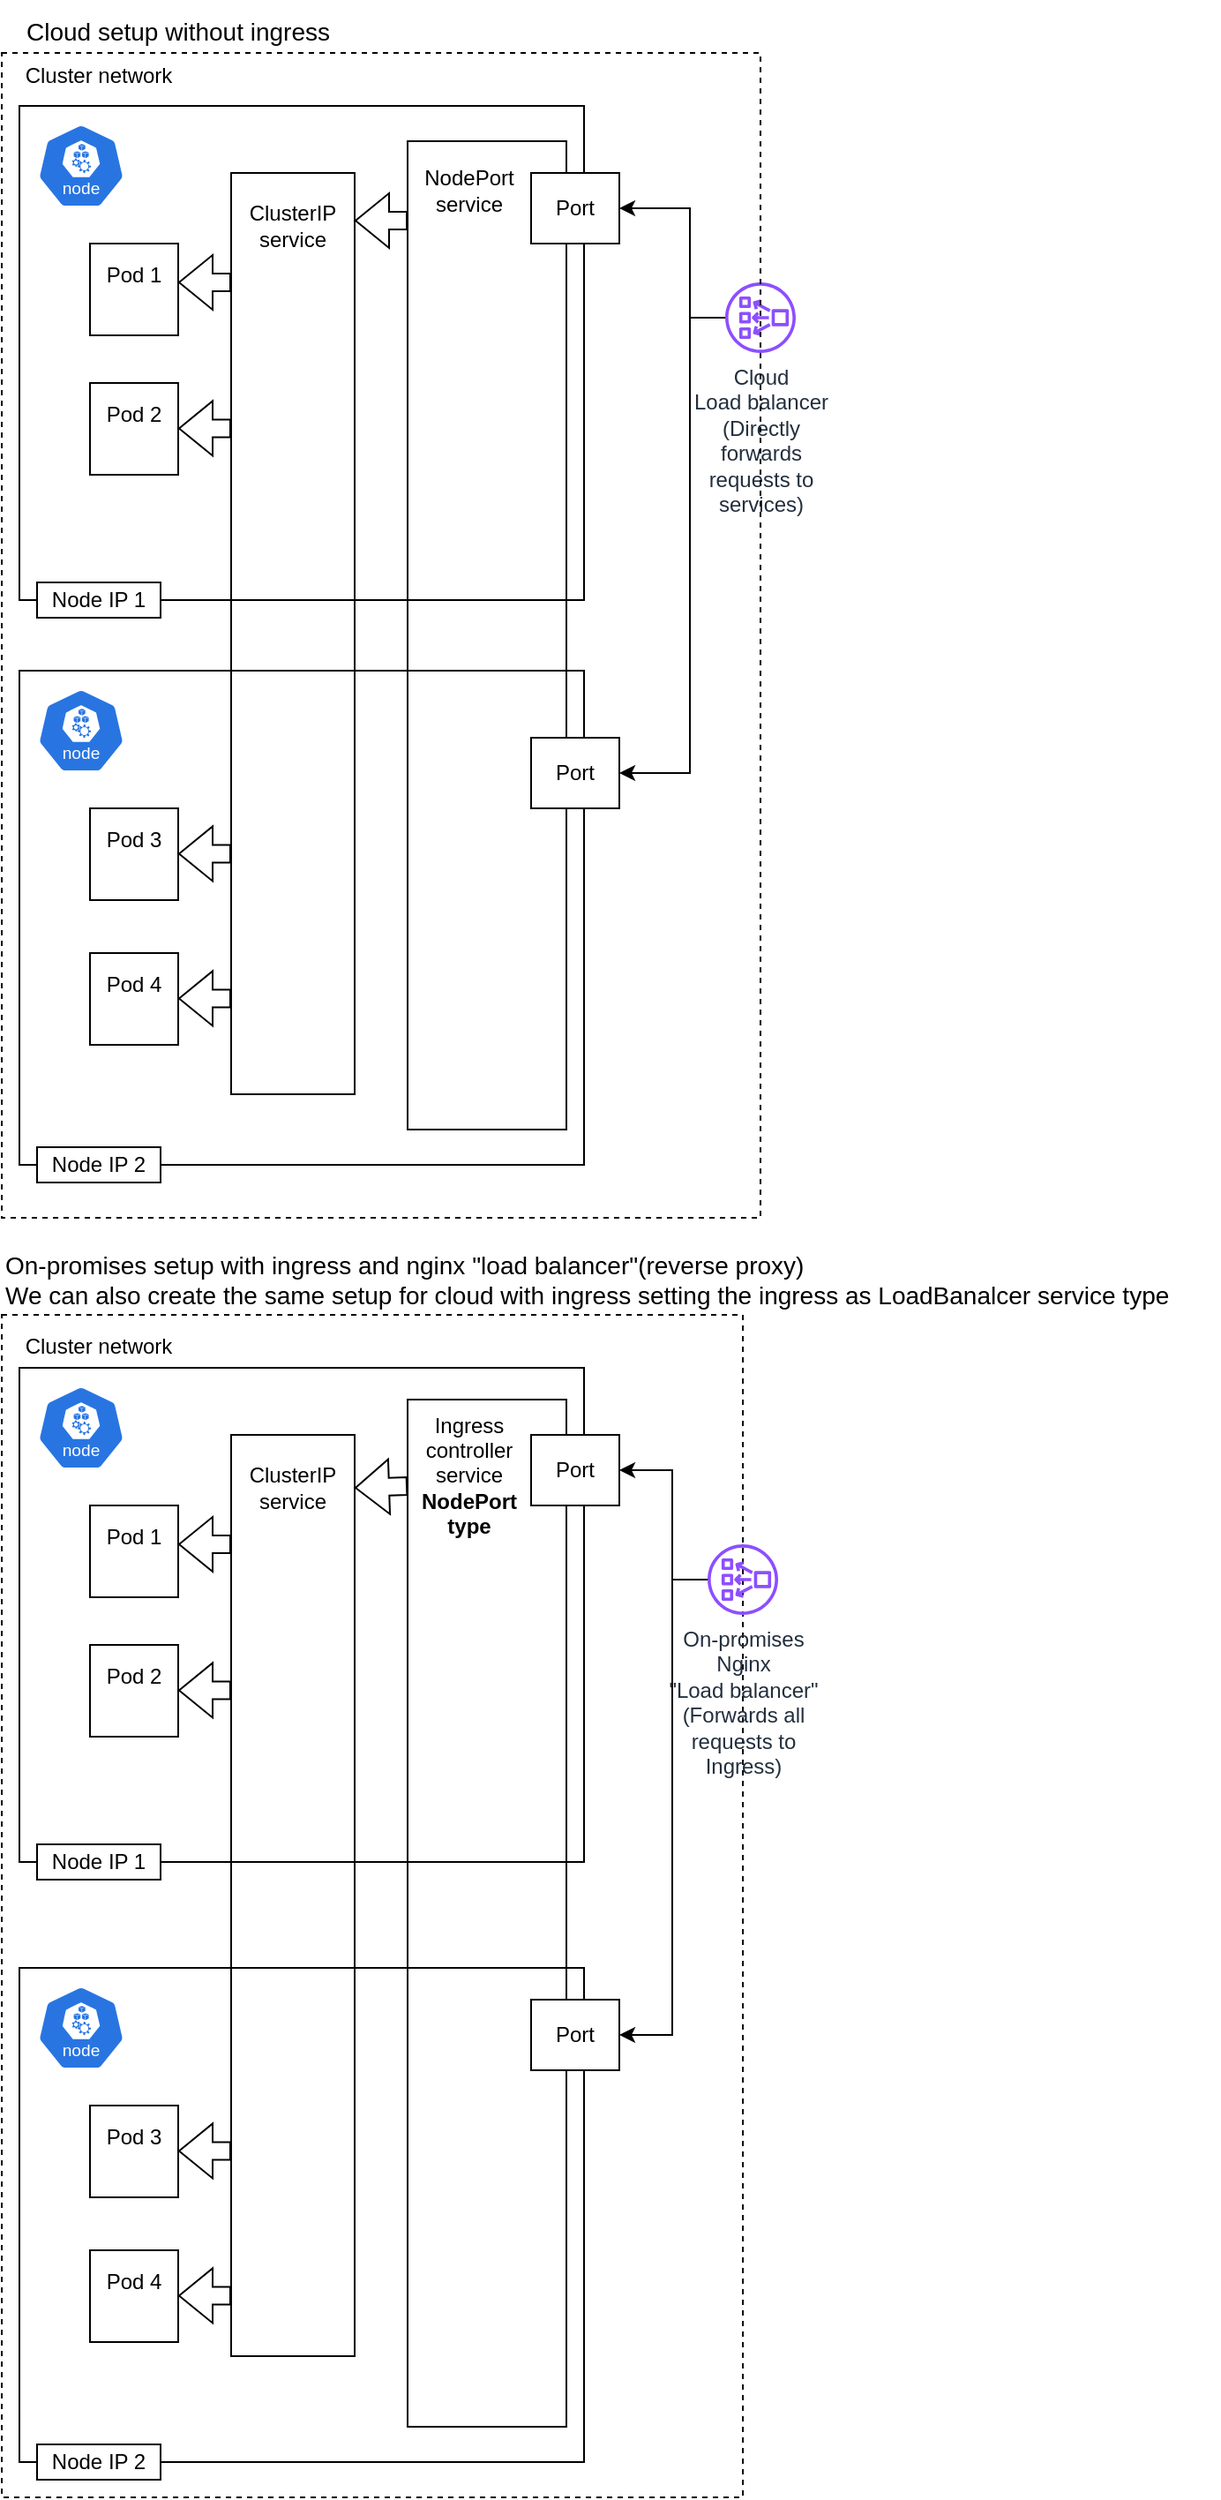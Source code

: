 <mxfile version="26.1.0">
  <diagram name="Page-1" id="obUD0QUwDavt2wR1d18u">
    <mxGraphModel dx="993" dy="568" grid="1" gridSize="10" guides="1" tooltips="1" connect="1" arrows="1" fold="1" page="1" pageScale="1" pageWidth="850" pageHeight="1100" background="#ffffff" math="0" shadow="0">
      <root>
        <mxCell id="0" />
        <mxCell id="1" parent="0" />
        <mxCell id="EK_e3b0PWEFBUhRshY1c-77" value="" style="rounded=0;whiteSpace=wrap;html=1;fillColor=none;dashed=1;" vertex="1" parent="1">
          <mxGeometry x="30" y="755" width="420" height="670" as="geometry" />
        </mxCell>
        <mxCell id="EK_e3b0PWEFBUhRshY1c-5" value="" style="rounded=0;whiteSpace=wrap;html=1;fillColor=default;" vertex="1" parent="1">
          <mxGeometry x="40" y="70" width="320" height="280" as="geometry" />
        </mxCell>
        <mxCell id="EK_e3b0PWEFBUhRshY1c-2" value="" style="aspect=fixed;sketch=0;html=1;dashed=0;whitespace=wrap;verticalLabelPosition=bottom;verticalAlign=top;fillColor=#2875E2;strokeColor=#ffffff;points=[[0.005,0.63,0],[0.1,0.2,0],[0.9,0.2,0],[0.5,0,0],[0.995,0.63,0],[0.72,0.99,0],[0.5,1,0],[0.28,0.99,0]];shape=mxgraph.kubernetes.icon2;kubernetesLabel=1;prIcon=node" vertex="1" parent="1">
          <mxGeometry x="50" y="80" width="50" height="48" as="geometry" />
        </mxCell>
        <mxCell id="EK_e3b0PWEFBUhRshY1c-6" value="" style="rounded=0;whiteSpace=wrap;html=1;fillColor=default;" vertex="1" parent="1">
          <mxGeometry x="40" y="390" width="320" height="280" as="geometry" />
        </mxCell>
        <mxCell id="EK_e3b0PWEFBUhRshY1c-20" style="edgeStyle=orthogonalEdgeStyle;rounded=0;orthogonalLoop=1;jettySize=auto;html=1;entryX=1;entryY=0.5;entryDx=0;entryDy=0;" edge="1" parent="1" source="EK_e3b0PWEFBUhRshY1c-8" target="EK_e3b0PWEFBUhRshY1c-10">
          <mxGeometry relative="1" as="geometry">
            <Array as="points">
              <mxPoint x="420" y="190" />
              <mxPoint x="420" y="128" />
            </Array>
          </mxGeometry>
        </mxCell>
        <mxCell id="EK_e3b0PWEFBUhRshY1c-21" style="edgeStyle=orthogonalEdgeStyle;rounded=0;orthogonalLoop=1;jettySize=auto;html=1;entryX=1;entryY=0.5;entryDx=0;entryDy=0;" edge="1" parent="1" source="EK_e3b0PWEFBUhRshY1c-8" target="EK_e3b0PWEFBUhRshY1c-15">
          <mxGeometry relative="1" as="geometry">
            <Array as="points">
              <mxPoint x="420" y="190" />
              <mxPoint x="420" y="448" />
            </Array>
          </mxGeometry>
        </mxCell>
        <mxCell id="EK_e3b0PWEFBUhRshY1c-8" value="Cloud&lt;br&gt;Load balancer&lt;br&gt;(Directly&lt;br&gt;forwards&lt;br&gt;requests to&lt;br&gt;services)" style="sketch=0;outlineConnect=0;fontColor=#232F3E;gradientColor=none;fillColor=#8C4FFF;strokeColor=none;dashed=0;verticalLabelPosition=bottom;verticalAlign=top;align=center;html=1;fontSize=12;fontStyle=0;aspect=fixed;pointerEvents=1;shape=mxgraph.aws4.network_load_balancer;direction=west;" vertex="1" parent="1">
          <mxGeometry x="440" y="170" width="40" height="40" as="geometry" />
        </mxCell>
        <mxCell id="EK_e3b0PWEFBUhRshY1c-9" value="" style="rounded=0;whiteSpace=wrap;html=1;fillColor=none;" vertex="1" parent="1">
          <mxGeometry x="160" y="108" width="70" height="522" as="geometry" />
        </mxCell>
        <mxCell id="EK_e3b0PWEFBUhRshY1c-11" value="Node IP 1" style="rounded=0;whiteSpace=wrap;html=1;fillColor=default;" vertex="1" parent="1">
          <mxGeometry x="50" y="340" width="70" height="20" as="geometry" />
        </mxCell>
        <mxCell id="EK_e3b0PWEFBUhRshY1c-13" value="" style="rounded=0;whiteSpace=wrap;html=1;fillColor=none;" vertex="1" parent="1">
          <mxGeometry x="260" y="90" width="90" height="560" as="geometry" />
        </mxCell>
        <mxCell id="EK_e3b0PWEFBUhRshY1c-10" value="Port" style="rounded=0;whiteSpace=wrap;html=1;fillColor=default;" vertex="1" parent="1">
          <mxGeometry x="330" y="108" width="50" height="40" as="geometry" />
        </mxCell>
        <mxCell id="EK_e3b0PWEFBUhRshY1c-12" value="NodePort&lt;br&gt;service" style="text;html=1;align=center;verticalAlign=middle;whiteSpace=wrap;rounded=0;" vertex="1" parent="1">
          <mxGeometry x="260" y="100" width="70" height="35" as="geometry" />
        </mxCell>
        <mxCell id="EK_e3b0PWEFBUhRshY1c-15" value="Port" style="rounded=0;whiteSpace=wrap;html=1;fillColor=default;" vertex="1" parent="1">
          <mxGeometry x="330" y="428" width="50" height="40" as="geometry" />
        </mxCell>
        <mxCell id="EK_e3b0PWEFBUhRshY1c-16" value="Node IP 2" style="rounded=0;whiteSpace=wrap;html=1;fillColor=default;" vertex="1" parent="1">
          <mxGeometry x="50" y="660" width="70" height="20" as="geometry" />
        </mxCell>
        <mxCell id="EK_e3b0PWEFBUhRshY1c-18" value="ClusterIP&lt;br&gt;service" style="text;html=1;align=center;verticalAlign=middle;whiteSpace=wrap;rounded=0;" vertex="1" parent="1">
          <mxGeometry x="160" y="120" width="70" height="35" as="geometry" />
        </mxCell>
        <mxCell id="EK_e3b0PWEFBUhRshY1c-19" value="" style="aspect=fixed;sketch=0;html=1;dashed=0;whitespace=wrap;verticalLabelPosition=bottom;verticalAlign=top;fillColor=#2875E2;strokeColor=#ffffff;points=[[0.005,0.63,0],[0.1,0.2,0],[0.9,0.2,0],[0.5,0,0],[0.995,0.63,0],[0.72,0.99,0],[0.5,1,0],[0.28,0.99,0]];shape=mxgraph.kubernetes.icon2;kubernetesLabel=1;prIcon=node" vertex="1" parent="1">
          <mxGeometry x="50" y="400" width="50" height="48" as="geometry" />
        </mxCell>
        <mxCell id="EK_e3b0PWEFBUhRshY1c-22" value="" style="rounded=0;whiteSpace=wrap;html=1;fillColor=none;" vertex="1" parent="1">
          <mxGeometry x="80" y="148" width="50" height="52" as="geometry" />
        </mxCell>
        <mxCell id="EK_e3b0PWEFBUhRshY1c-23" value="Pod 1" style="text;html=1;align=center;verticalAlign=middle;whiteSpace=wrap;rounded=0;" vertex="1" parent="1">
          <mxGeometry x="70" y="148" width="70" height="35" as="geometry" />
        </mxCell>
        <mxCell id="EK_e3b0PWEFBUhRshY1c-24" value="" style="rounded=0;whiteSpace=wrap;html=1;fillColor=none;" vertex="1" parent="1">
          <mxGeometry x="80" y="227" width="50" height="52" as="geometry" />
        </mxCell>
        <mxCell id="EK_e3b0PWEFBUhRshY1c-25" value="Pod 2" style="text;html=1;align=center;verticalAlign=middle;whiteSpace=wrap;rounded=0;" vertex="1" parent="1">
          <mxGeometry x="70" y="227" width="70" height="35" as="geometry" />
        </mxCell>
        <mxCell id="EK_e3b0PWEFBUhRshY1c-26" value="" style="rounded=0;whiteSpace=wrap;html=1;fillColor=none;" vertex="1" parent="1">
          <mxGeometry x="80" y="468" width="50" height="52" as="geometry" />
        </mxCell>
        <mxCell id="EK_e3b0PWEFBUhRshY1c-27" value="Pod 3" style="text;html=1;align=center;verticalAlign=middle;whiteSpace=wrap;rounded=0;" vertex="1" parent="1">
          <mxGeometry x="70" y="468" width="70" height="35" as="geometry" />
        </mxCell>
        <mxCell id="EK_e3b0PWEFBUhRshY1c-28" value="" style="rounded=0;whiteSpace=wrap;html=1;fillColor=none;" vertex="1" parent="1">
          <mxGeometry x="80" y="550" width="50" height="52" as="geometry" />
        </mxCell>
        <mxCell id="EK_e3b0PWEFBUhRshY1c-29" value="Pod 4" style="text;html=1;align=center;verticalAlign=middle;whiteSpace=wrap;rounded=0;" vertex="1" parent="1">
          <mxGeometry x="70" y="550" width="70" height="35" as="geometry" />
        </mxCell>
        <mxCell id="EK_e3b0PWEFBUhRshY1c-30" value="" style="shape=flexArrow;endArrow=classic;html=1;rounded=0;" edge="1" parent="1">
          <mxGeometry width="50" height="50" relative="1" as="geometry">
            <mxPoint x="260" y="135" as="sourcePoint" />
            <mxPoint x="230" y="135" as="targetPoint" />
          </mxGeometry>
        </mxCell>
        <mxCell id="EK_e3b0PWEFBUhRshY1c-31" value="" style="shape=flexArrow;endArrow=classic;html=1;rounded=0;" edge="1" parent="1">
          <mxGeometry width="50" height="50" relative="1" as="geometry">
            <mxPoint x="160" y="170" as="sourcePoint" />
            <mxPoint x="130" y="170" as="targetPoint" />
          </mxGeometry>
        </mxCell>
        <mxCell id="EK_e3b0PWEFBUhRshY1c-32" value="" style="shape=flexArrow;endArrow=classic;html=1;rounded=0;" edge="1" parent="1">
          <mxGeometry width="50" height="50" relative="1" as="geometry">
            <mxPoint x="160" y="252.71" as="sourcePoint" />
            <mxPoint x="130" y="252.71" as="targetPoint" />
          </mxGeometry>
        </mxCell>
        <mxCell id="EK_e3b0PWEFBUhRshY1c-33" value="" style="shape=flexArrow;endArrow=classic;html=1;rounded=0;" edge="1" parent="1">
          <mxGeometry width="50" height="50" relative="1" as="geometry">
            <mxPoint x="160" y="493.71" as="sourcePoint" />
            <mxPoint x="130" y="493.71" as="targetPoint" />
          </mxGeometry>
        </mxCell>
        <mxCell id="EK_e3b0PWEFBUhRshY1c-34" value="" style="shape=flexArrow;endArrow=classic;html=1;rounded=0;" edge="1" parent="1">
          <mxGeometry width="50" height="50" relative="1" as="geometry">
            <mxPoint x="160" y="575.71" as="sourcePoint" />
            <mxPoint x="130" y="575.71" as="targetPoint" />
          </mxGeometry>
        </mxCell>
        <mxCell id="EK_e3b0PWEFBUhRshY1c-36" value="" style="rounded=0;whiteSpace=wrap;html=1;fillColor=default;" vertex="1" parent="1">
          <mxGeometry x="40" y="785" width="320" height="280" as="geometry" />
        </mxCell>
        <mxCell id="EK_e3b0PWEFBUhRshY1c-37" value="" style="aspect=fixed;sketch=0;html=1;dashed=0;whitespace=wrap;verticalLabelPosition=bottom;verticalAlign=top;fillColor=#2875E2;strokeColor=#ffffff;points=[[0.005,0.63,0],[0.1,0.2,0],[0.9,0.2,0],[0.5,0,0],[0.995,0.63,0],[0.72,0.99,0],[0.5,1,0],[0.28,0.99,0]];shape=mxgraph.kubernetes.icon2;kubernetesLabel=1;prIcon=node" vertex="1" parent="1">
          <mxGeometry x="50" y="795" width="50" height="48" as="geometry" />
        </mxCell>
        <mxCell id="EK_e3b0PWEFBUhRshY1c-38" value="" style="rounded=0;whiteSpace=wrap;html=1;fillColor=default;" vertex="1" parent="1">
          <mxGeometry x="40" y="1125" width="320" height="280" as="geometry" />
        </mxCell>
        <mxCell id="EK_e3b0PWEFBUhRshY1c-42" value="" style="rounded=0;whiteSpace=wrap;html=1;fillColor=none;" vertex="1" parent="1">
          <mxGeometry x="160" y="823" width="70" height="522" as="geometry" />
        </mxCell>
        <mxCell id="EK_e3b0PWEFBUhRshY1c-43" value="Node IP 1" style="rounded=0;whiteSpace=wrap;html=1;fillColor=default;" vertex="1" parent="1">
          <mxGeometry x="50" y="1055" width="70" height="20" as="geometry" />
        </mxCell>
        <mxCell id="EK_e3b0PWEFBUhRshY1c-48" value="Node IP 2" style="rounded=0;whiteSpace=wrap;html=1;fillColor=default;" vertex="1" parent="1">
          <mxGeometry x="50" y="1395" width="70" height="20" as="geometry" />
        </mxCell>
        <mxCell id="EK_e3b0PWEFBUhRshY1c-49" value="ClusterIP&lt;br&gt;service" style="text;html=1;align=center;verticalAlign=middle;whiteSpace=wrap;rounded=0;" vertex="1" parent="1">
          <mxGeometry x="160" y="835" width="70" height="35" as="geometry" />
        </mxCell>
        <mxCell id="EK_e3b0PWEFBUhRshY1c-50" value="" style="aspect=fixed;sketch=0;html=1;dashed=0;whitespace=wrap;verticalLabelPosition=bottom;verticalAlign=top;fillColor=#2875E2;strokeColor=#ffffff;points=[[0.005,0.63,0],[0.1,0.2,0],[0.9,0.2,0],[0.5,0,0],[0.995,0.63,0],[0.72,0.99,0],[0.5,1,0],[0.28,0.99,0]];shape=mxgraph.kubernetes.icon2;kubernetesLabel=1;prIcon=node" vertex="1" parent="1">
          <mxGeometry x="50" y="1135" width="50" height="48" as="geometry" />
        </mxCell>
        <mxCell id="EK_e3b0PWEFBUhRshY1c-51" value="" style="rounded=0;whiteSpace=wrap;html=1;fillColor=none;" vertex="1" parent="1">
          <mxGeometry x="80" y="863" width="50" height="52" as="geometry" />
        </mxCell>
        <mxCell id="EK_e3b0PWEFBUhRshY1c-52" value="Pod 1" style="text;html=1;align=center;verticalAlign=middle;whiteSpace=wrap;rounded=0;" vertex="1" parent="1">
          <mxGeometry x="70" y="863" width="70" height="35" as="geometry" />
        </mxCell>
        <mxCell id="EK_e3b0PWEFBUhRshY1c-53" value="" style="rounded=0;whiteSpace=wrap;html=1;fillColor=none;" vertex="1" parent="1">
          <mxGeometry x="80" y="942" width="50" height="52" as="geometry" />
        </mxCell>
        <mxCell id="EK_e3b0PWEFBUhRshY1c-54" value="Pod 2" style="text;html=1;align=center;verticalAlign=middle;whiteSpace=wrap;rounded=0;" vertex="1" parent="1">
          <mxGeometry x="70" y="942" width="70" height="35" as="geometry" />
        </mxCell>
        <mxCell id="EK_e3b0PWEFBUhRshY1c-55" value="" style="rounded=0;whiteSpace=wrap;html=1;fillColor=none;" vertex="1" parent="1">
          <mxGeometry x="80" y="1203" width="50" height="52" as="geometry" />
        </mxCell>
        <mxCell id="EK_e3b0PWEFBUhRshY1c-56" value="Pod 3" style="text;html=1;align=center;verticalAlign=middle;whiteSpace=wrap;rounded=0;" vertex="1" parent="1">
          <mxGeometry x="70" y="1203" width="70" height="35" as="geometry" />
        </mxCell>
        <mxCell id="EK_e3b0PWEFBUhRshY1c-57" value="" style="rounded=0;whiteSpace=wrap;html=1;fillColor=none;" vertex="1" parent="1">
          <mxGeometry x="80" y="1285" width="50" height="52" as="geometry" />
        </mxCell>
        <mxCell id="EK_e3b0PWEFBUhRshY1c-58" value="Pod 4" style="text;html=1;align=center;verticalAlign=middle;whiteSpace=wrap;rounded=0;" vertex="1" parent="1">
          <mxGeometry x="70" y="1285" width="70" height="35" as="geometry" />
        </mxCell>
        <mxCell id="EK_e3b0PWEFBUhRshY1c-60" value="" style="shape=flexArrow;endArrow=classic;html=1;rounded=0;" edge="1" parent="1">
          <mxGeometry width="50" height="50" relative="1" as="geometry">
            <mxPoint x="160" y="885" as="sourcePoint" />
            <mxPoint x="130" y="885" as="targetPoint" />
          </mxGeometry>
        </mxCell>
        <mxCell id="EK_e3b0PWEFBUhRshY1c-61" value="" style="shape=flexArrow;endArrow=classic;html=1;rounded=0;" edge="1" parent="1">
          <mxGeometry width="50" height="50" relative="1" as="geometry">
            <mxPoint x="160" y="967.71" as="sourcePoint" />
            <mxPoint x="130" y="967.71" as="targetPoint" />
          </mxGeometry>
        </mxCell>
        <mxCell id="EK_e3b0PWEFBUhRshY1c-62" value="" style="shape=flexArrow;endArrow=classic;html=1;rounded=0;" edge="1" parent="1">
          <mxGeometry width="50" height="50" relative="1" as="geometry">
            <mxPoint x="160" y="1228.71" as="sourcePoint" />
            <mxPoint x="130" y="1228.71" as="targetPoint" />
          </mxGeometry>
        </mxCell>
        <mxCell id="EK_e3b0PWEFBUhRshY1c-63" value="" style="shape=flexArrow;endArrow=classic;html=1;rounded=0;" edge="1" parent="1">
          <mxGeometry width="50" height="50" relative="1" as="geometry">
            <mxPoint x="160" y="1310.71" as="sourcePoint" />
            <mxPoint x="130" y="1310.71" as="targetPoint" />
          </mxGeometry>
        </mxCell>
        <mxCell id="EK_e3b0PWEFBUhRshY1c-64" value="" style="rounded=0;whiteSpace=wrap;html=1;fillColor=none;" vertex="1" parent="1">
          <mxGeometry x="260" y="803" width="90" height="582" as="geometry" />
        </mxCell>
        <mxCell id="EK_e3b0PWEFBUhRshY1c-68" value="" style="shape=flexArrow;endArrow=classic;html=1;rounded=0;exitX=0;exitY=0.5;exitDx=0;exitDy=0;" edge="1" parent="1">
          <mxGeometry width="50" height="50" relative="1" as="geometry">
            <mxPoint x="260.0" y="852" as="sourcePoint" />
            <mxPoint x="230" y="853" as="targetPoint" />
          </mxGeometry>
        </mxCell>
        <mxCell id="EK_e3b0PWEFBUhRshY1c-72" style="edgeStyle=orthogonalEdgeStyle;rounded=0;orthogonalLoop=1;jettySize=auto;html=1;entryX=1;entryY=0.5;entryDx=0;entryDy=0;" edge="1" parent="1" source="EK_e3b0PWEFBUhRshY1c-69" target="EK_e3b0PWEFBUhRshY1c-70">
          <mxGeometry relative="1" as="geometry">
            <Array as="points">
              <mxPoint x="410" y="905" />
              <mxPoint x="410" y="843" />
            </Array>
          </mxGeometry>
        </mxCell>
        <mxCell id="EK_e3b0PWEFBUhRshY1c-73" style="edgeStyle=orthogonalEdgeStyle;rounded=0;orthogonalLoop=1;jettySize=auto;html=1;entryX=1;entryY=0.5;entryDx=0;entryDy=0;" edge="1" parent="1" source="EK_e3b0PWEFBUhRshY1c-69" target="EK_e3b0PWEFBUhRshY1c-71">
          <mxGeometry relative="1" as="geometry">
            <mxPoint x="450" y="1163" as="targetPoint" />
            <Array as="points">
              <mxPoint x="410" y="905" />
              <mxPoint x="410" y="1163" />
            </Array>
          </mxGeometry>
        </mxCell>
        <mxCell id="EK_e3b0PWEFBUhRshY1c-70" value="Port" style="rounded=0;whiteSpace=wrap;html=1;fillColor=default;" vertex="1" parent="1">
          <mxGeometry x="330" y="823" width="50" height="40" as="geometry" />
        </mxCell>
        <mxCell id="EK_e3b0PWEFBUhRshY1c-71" value="Port" style="rounded=0;whiteSpace=wrap;html=1;fillColor=default;" vertex="1" parent="1">
          <mxGeometry x="330" y="1143" width="50" height="40" as="geometry" />
        </mxCell>
        <mxCell id="EK_e3b0PWEFBUhRshY1c-74" value="Ingress&lt;br&gt;controller&lt;br&gt;service&lt;br&gt;&lt;strong data-end=&quot;1650&quot; data-start=&quot;1638&quot;&gt;NodePort type&lt;/strong&gt;" style="text;html=1;align=center;verticalAlign=middle;whiteSpace=wrap;rounded=0;" vertex="1" parent="1">
          <mxGeometry x="260" y="807" width="70" height="78" as="geometry" />
        </mxCell>
        <mxCell id="EK_e3b0PWEFBUhRshY1c-75" value="&lt;font style=&quot;font-size: 14px;&quot;&gt;On-promises setup with ingress and nginx &quot;load balancer&quot;(reverse proxy)&lt;br&gt;We can also create the same setup for cloud with ingress setting the ingress as LoadBanalcer service type&lt;/font&gt;" style="text;html=1;align=left;verticalAlign=middle;whiteSpace=wrap;rounded=0;" vertex="1" parent="1">
          <mxGeometry x="30" y="710" width="690" height="50" as="geometry" />
        </mxCell>
        <mxCell id="EK_e3b0PWEFBUhRshY1c-76" value="&lt;font style=&quot;font-size: 14px;&quot;&gt;Cloud setup without ingress&lt;/font&gt;" style="text;html=1;align=center;verticalAlign=middle;whiteSpace=wrap;rounded=0;" vertex="1" parent="1">
          <mxGeometry x="40" y="10" width="180" height="35" as="geometry" />
        </mxCell>
        <mxCell id="EK_e3b0PWEFBUhRshY1c-78" value="Cluster network" style="text;html=1;align=center;verticalAlign=middle;whiteSpace=wrap;rounded=0;" vertex="1" parent="1">
          <mxGeometry x="35" y="760" width="100" height="25" as="geometry" />
        </mxCell>
        <mxCell id="EK_e3b0PWEFBUhRshY1c-69" value="On-promises&lt;br&gt;Nginx&lt;br&gt;&quot;Load balancer&quot;&lt;div&gt;&lt;div&gt;(Forwards all&lt;br&gt;requests to&lt;br&gt;Ingress)&lt;/div&gt;&lt;/div&gt;" style="sketch=0;outlineConnect=0;fontColor=#232F3E;gradientColor=none;fillColor=#8C4FFF;strokeColor=none;dashed=0;verticalLabelPosition=bottom;verticalAlign=top;align=center;html=1;fontSize=12;fontStyle=0;aspect=fixed;pointerEvents=1;shape=mxgraph.aws4.network_load_balancer;direction=west;" vertex="1" parent="1">
          <mxGeometry x="430" y="885" width="40" height="40" as="geometry" />
        </mxCell>
        <mxCell id="EK_e3b0PWEFBUhRshY1c-110" value="" style="rounded=0;whiteSpace=wrap;html=1;fillColor=none;dashed=1;" vertex="1" parent="1">
          <mxGeometry x="30" y="40" width="430" height="660" as="geometry" />
        </mxCell>
        <mxCell id="EK_e3b0PWEFBUhRshY1c-112" value="Cluster network" style="text;html=1;align=center;verticalAlign=middle;whiteSpace=wrap;rounded=0;" vertex="1" parent="1">
          <mxGeometry x="35" y="40" width="100" height="25" as="geometry" />
        </mxCell>
      </root>
    </mxGraphModel>
  </diagram>
</mxfile>

